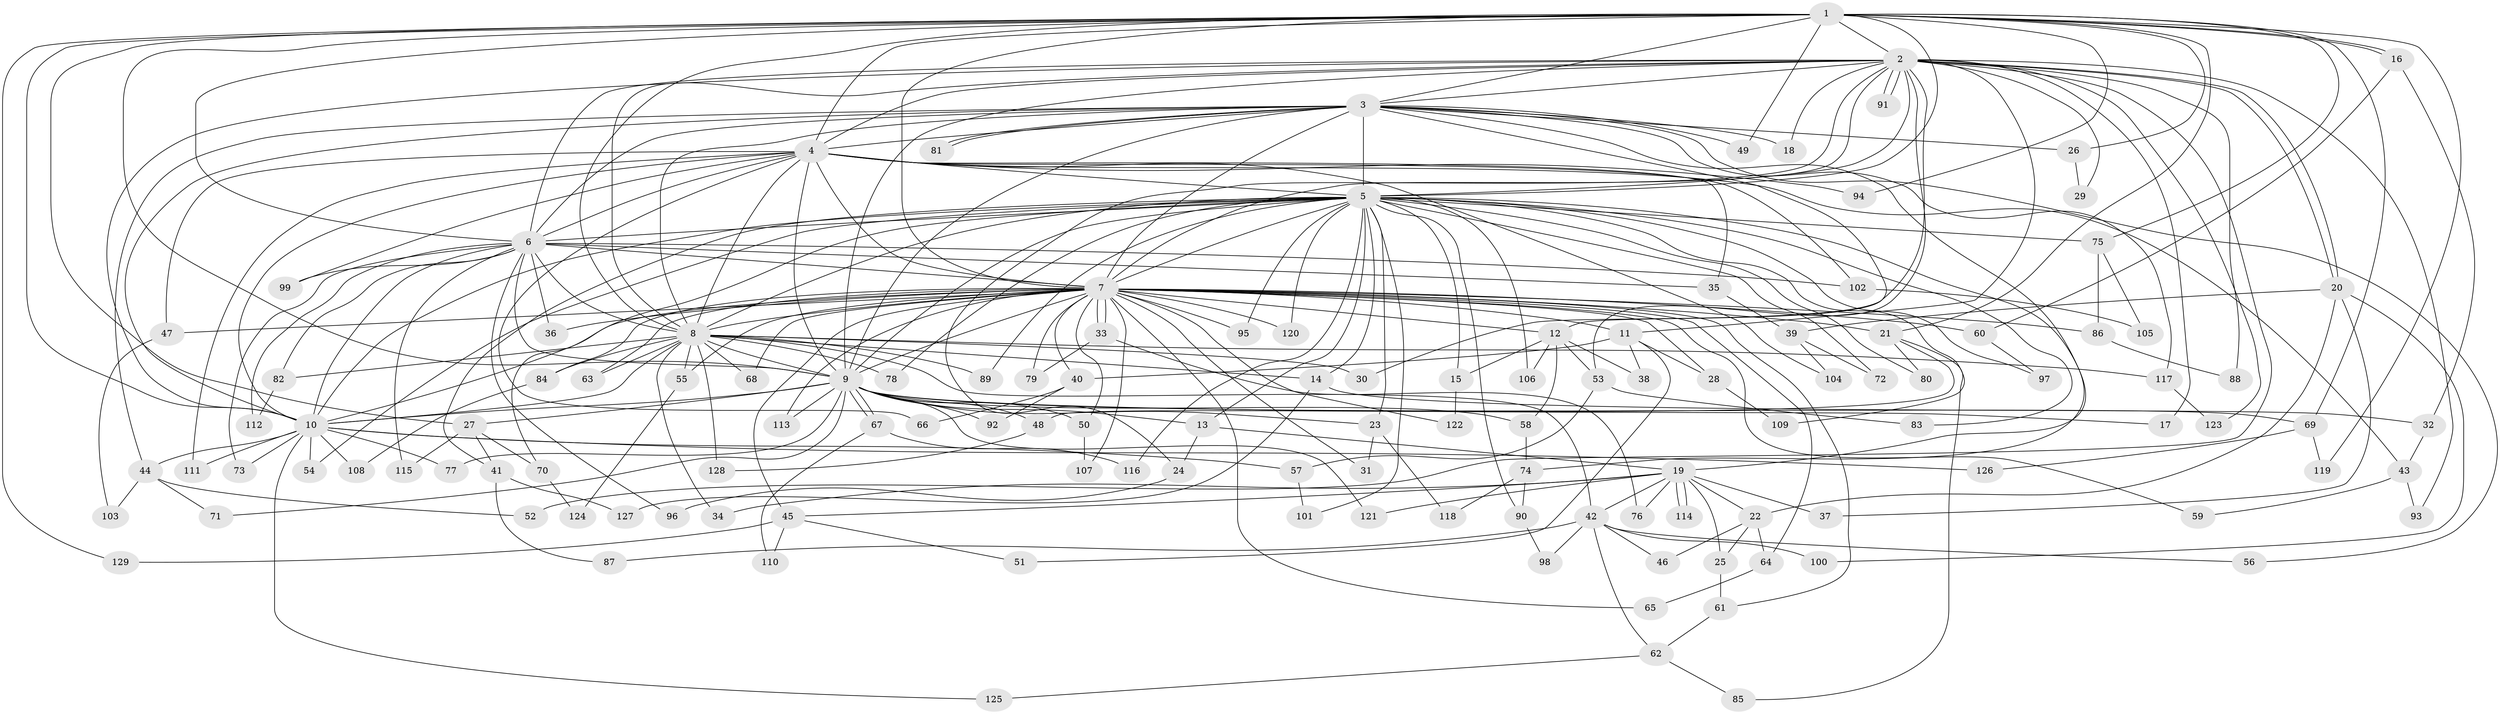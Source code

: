 // coarse degree distribution, {17: 0.02631578947368421, 20: 0.05263157894736842, 19: 0.02631578947368421, 15: 0.02631578947368421, 7: 0.02631578947368421, 4: 0.13157894736842105, 2: 0.42105263157894735, 1: 0.07894736842105263, 10: 0.02631578947368421, 5: 0.07894736842105263, 3: 0.10526315789473684}
// Generated by graph-tools (version 1.1) at 2025/17/03/04/25 18:17:18]
// undirected, 129 vertices, 283 edges
graph export_dot {
graph [start="1"]
  node [color=gray90,style=filled];
  1;
  2;
  3;
  4;
  5;
  6;
  7;
  8;
  9;
  10;
  11;
  12;
  13;
  14;
  15;
  16;
  17;
  18;
  19;
  20;
  21;
  22;
  23;
  24;
  25;
  26;
  27;
  28;
  29;
  30;
  31;
  32;
  33;
  34;
  35;
  36;
  37;
  38;
  39;
  40;
  41;
  42;
  43;
  44;
  45;
  46;
  47;
  48;
  49;
  50;
  51;
  52;
  53;
  54;
  55;
  56;
  57;
  58;
  59;
  60;
  61;
  62;
  63;
  64;
  65;
  66;
  67;
  68;
  69;
  70;
  71;
  72;
  73;
  74;
  75;
  76;
  77;
  78;
  79;
  80;
  81;
  82;
  83;
  84;
  85;
  86;
  87;
  88;
  89;
  90;
  91;
  92;
  93;
  94;
  95;
  96;
  97;
  98;
  99;
  100;
  101;
  102;
  103;
  104;
  105;
  106;
  107;
  108;
  109;
  110;
  111;
  112;
  113;
  114;
  115;
  116;
  117;
  118;
  119;
  120;
  121;
  122;
  123;
  124;
  125;
  126;
  127;
  128;
  129;
  1 -- 2;
  1 -- 3;
  1 -- 4;
  1 -- 5;
  1 -- 6;
  1 -- 7;
  1 -- 8;
  1 -- 9;
  1 -- 10;
  1 -- 16;
  1 -- 16;
  1 -- 21;
  1 -- 26;
  1 -- 27;
  1 -- 49;
  1 -- 69;
  1 -- 75;
  1 -- 94;
  1 -- 119;
  1 -- 129;
  2 -- 3;
  2 -- 4;
  2 -- 5;
  2 -- 6;
  2 -- 7;
  2 -- 8;
  2 -- 9;
  2 -- 10;
  2 -- 11;
  2 -- 17;
  2 -- 18;
  2 -- 20;
  2 -- 20;
  2 -- 24;
  2 -- 29;
  2 -- 30;
  2 -- 52;
  2 -- 53;
  2 -- 88;
  2 -- 91;
  2 -- 91;
  2 -- 93;
  2 -- 123;
  3 -- 4;
  3 -- 5;
  3 -- 6;
  3 -- 7;
  3 -- 8;
  3 -- 9;
  3 -- 10;
  3 -- 12;
  3 -- 18;
  3 -- 26;
  3 -- 44;
  3 -- 49;
  3 -- 56;
  3 -- 74;
  3 -- 81;
  3 -- 81;
  3 -- 117;
  4 -- 5;
  4 -- 6;
  4 -- 7;
  4 -- 8;
  4 -- 9;
  4 -- 10;
  4 -- 35;
  4 -- 43;
  4 -- 47;
  4 -- 66;
  4 -- 94;
  4 -- 99;
  4 -- 102;
  4 -- 104;
  4 -- 111;
  5 -- 6;
  5 -- 7;
  5 -- 8;
  5 -- 9;
  5 -- 10;
  5 -- 13;
  5 -- 14;
  5 -- 15;
  5 -- 19;
  5 -- 23;
  5 -- 41;
  5 -- 54;
  5 -- 70;
  5 -- 72;
  5 -- 75;
  5 -- 78;
  5 -- 80;
  5 -- 83;
  5 -- 89;
  5 -- 90;
  5 -- 95;
  5 -- 97;
  5 -- 101;
  5 -- 106;
  5 -- 109;
  5 -- 116;
  5 -- 120;
  6 -- 7;
  6 -- 8;
  6 -- 9;
  6 -- 10;
  6 -- 35;
  6 -- 36;
  6 -- 73;
  6 -- 82;
  6 -- 96;
  6 -- 99;
  6 -- 102;
  6 -- 112;
  6 -- 115;
  7 -- 8;
  7 -- 9;
  7 -- 10;
  7 -- 11;
  7 -- 12;
  7 -- 21;
  7 -- 28;
  7 -- 31;
  7 -- 33;
  7 -- 33;
  7 -- 36;
  7 -- 40;
  7 -- 45;
  7 -- 47;
  7 -- 50;
  7 -- 55;
  7 -- 59;
  7 -- 60;
  7 -- 61;
  7 -- 63;
  7 -- 64;
  7 -- 65;
  7 -- 68;
  7 -- 79;
  7 -- 84;
  7 -- 86;
  7 -- 95;
  7 -- 107;
  7 -- 113;
  7 -- 120;
  7 -- 122;
  8 -- 9;
  8 -- 10;
  8 -- 14;
  8 -- 30;
  8 -- 34;
  8 -- 42;
  8 -- 55;
  8 -- 63;
  8 -- 68;
  8 -- 78;
  8 -- 82;
  8 -- 84;
  8 -- 89;
  8 -- 117;
  8 -- 128;
  9 -- 10;
  9 -- 13;
  9 -- 17;
  9 -- 23;
  9 -- 27;
  9 -- 48;
  9 -- 50;
  9 -- 58;
  9 -- 67;
  9 -- 67;
  9 -- 69;
  9 -- 71;
  9 -- 77;
  9 -- 92;
  9 -- 113;
  9 -- 121;
  10 -- 44;
  10 -- 54;
  10 -- 57;
  10 -- 73;
  10 -- 77;
  10 -- 108;
  10 -- 111;
  10 -- 125;
  10 -- 126;
  11 -- 28;
  11 -- 38;
  11 -- 40;
  11 -- 51;
  12 -- 15;
  12 -- 38;
  12 -- 53;
  12 -- 58;
  12 -- 106;
  13 -- 19;
  13 -- 24;
  14 -- 32;
  14 -- 127;
  15 -- 122;
  16 -- 32;
  16 -- 60;
  19 -- 22;
  19 -- 25;
  19 -- 34;
  19 -- 37;
  19 -- 42;
  19 -- 45;
  19 -- 76;
  19 -- 114;
  19 -- 114;
  19 -- 121;
  20 -- 22;
  20 -- 37;
  20 -- 39;
  20 -- 100;
  21 -- 48;
  21 -- 80;
  21 -- 85;
  22 -- 25;
  22 -- 46;
  22 -- 64;
  23 -- 31;
  23 -- 118;
  24 -- 96;
  25 -- 61;
  26 -- 29;
  27 -- 41;
  27 -- 70;
  27 -- 115;
  28 -- 109;
  32 -- 43;
  33 -- 76;
  33 -- 79;
  35 -- 39;
  39 -- 72;
  39 -- 104;
  40 -- 66;
  40 -- 92;
  41 -- 87;
  41 -- 127;
  42 -- 46;
  42 -- 56;
  42 -- 62;
  42 -- 87;
  42 -- 98;
  42 -- 100;
  43 -- 59;
  43 -- 93;
  44 -- 52;
  44 -- 71;
  44 -- 103;
  45 -- 51;
  45 -- 110;
  45 -- 129;
  47 -- 103;
  48 -- 128;
  50 -- 107;
  53 -- 57;
  53 -- 83;
  55 -- 124;
  57 -- 101;
  58 -- 74;
  60 -- 97;
  61 -- 62;
  62 -- 85;
  62 -- 125;
  64 -- 65;
  67 -- 110;
  67 -- 116;
  69 -- 119;
  69 -- 126;
  70 -- 124;
  74 -- 90;
  74 -- 118;
  75 -- 86;
  75 -- 105;
  82 -- 112;
  84 -- 108;
  86 -- 88;
  90 -- 98;
  102 -- 105;
  117 -- 123;
}

